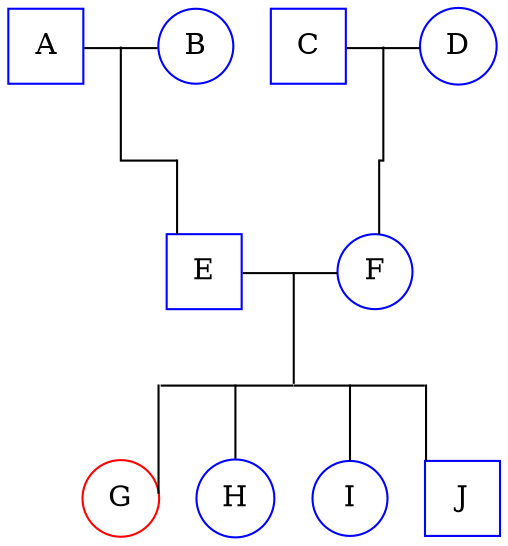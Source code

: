graph Genealogy {
splines = ortho; rankdir = TB
	subgraph "Generation 0" {
		rank=same
		A [color=blue shape=square]
		B [color=blue shape=circle]
		A_B [shape=point style=invis width=0]
		A -- A_B
		A_B -- B
		C [color=blue shape=square]
		D [color=blue shape=circle]
		C_D [shape=point style=invis width=0]
		C -- C_D
		C_D -- D
	}
	subgraph "Generation 0 progeny" {
		rank=same
		progeny_E [shape=point style=invis width=0]
		progeny_F [shape=point style=invis width=0]
	}
	subgraph "Links to generation 0 progeny" {
		A_B -- progeny_E
		C_D -- progeny_F
	}
	subgraph "Generation 1" {
		rank=same
		E [color=blue shape=square]
		F [color=blue shape=circle]
		E_F [shape=point style=invis width=0]
		E -- E_F
		E_F -- F
	}
	subgraph "Links to parental generation" {
		progeny_E -- E
		progeny_F -- F
	}
	subgraph "Generation 1 progeny" {
		rank=same
		progeny_E_F [shape=point style=invis width=0]
		progeny_G [shape=point style=invis width=0]
		progeny_G -- progeny_H
		progeny_H [shape=point style=invis width=0]
		progeny_H -- progeny_E_F
		progeny_I [shape=point style=invis width=0]
		progeny_E_F -- progeny_I
		progeny_J [shape=point style=invis width=0]
		progeny_I -- progeny_J
	}
	subgraph "Links to generation 1 progeny" {
		E_F -- progeny_E_F
	}
	subgraph "Generation 2" {
		G [color=red shape=circle]
		H [color=blue shape=circle]
		I [color=blue shape=circle]
		J [color=blue shape=square]
	}
	subgraph "Links to parental generation" {
		progeny_G -- G
		progeny_H -- H
		progeny_I -- I
		progeny_J -- J
	}
}
